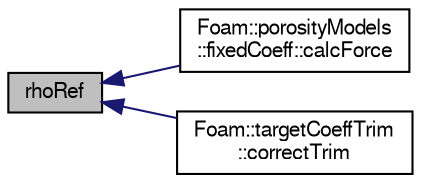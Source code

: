 digraph "rhoRef"
{
  bgcolor="transparent";
  edge [fontname="FreeSans",fontsize="10",labelfontname="FreeSans",labelfontsize="10"];
  node [fontname="FreeSans",fontsize="10",shape=record];
  rankdir="LR";
  Node1 [label="rhoRef",height=0.2,width=0.4,color="black", fillcolor="grey75", style="filled" fontcolor="black"];
  Node1 -> Node2 [dir="back",color="midnightblue",fontsize="10",style="solid",fontname="FreeSans"];
  Node2 [label="Foam::porosityModels\l::fixedCoeff::calcForce",height=0.2,width=0.4,color="black",URL="$a00795.html#ae4329e47b78abbd4608e91bcf47b9038",tooltip="Calculate the porosity force. "];
  Node1 -> Node3 [dir="back",color="midnightblue",fontsize="10",style="solid",fontname="FreeSans"];
  Node3 [label="Foam::targetCoeffTrim\l::correctTrim",height=0.2,width=0.4,color="black",URL="$a02486.html#ad37d5953b0d045bbcea4770e36fa384e",tooltip="Correct the model. "];
}
